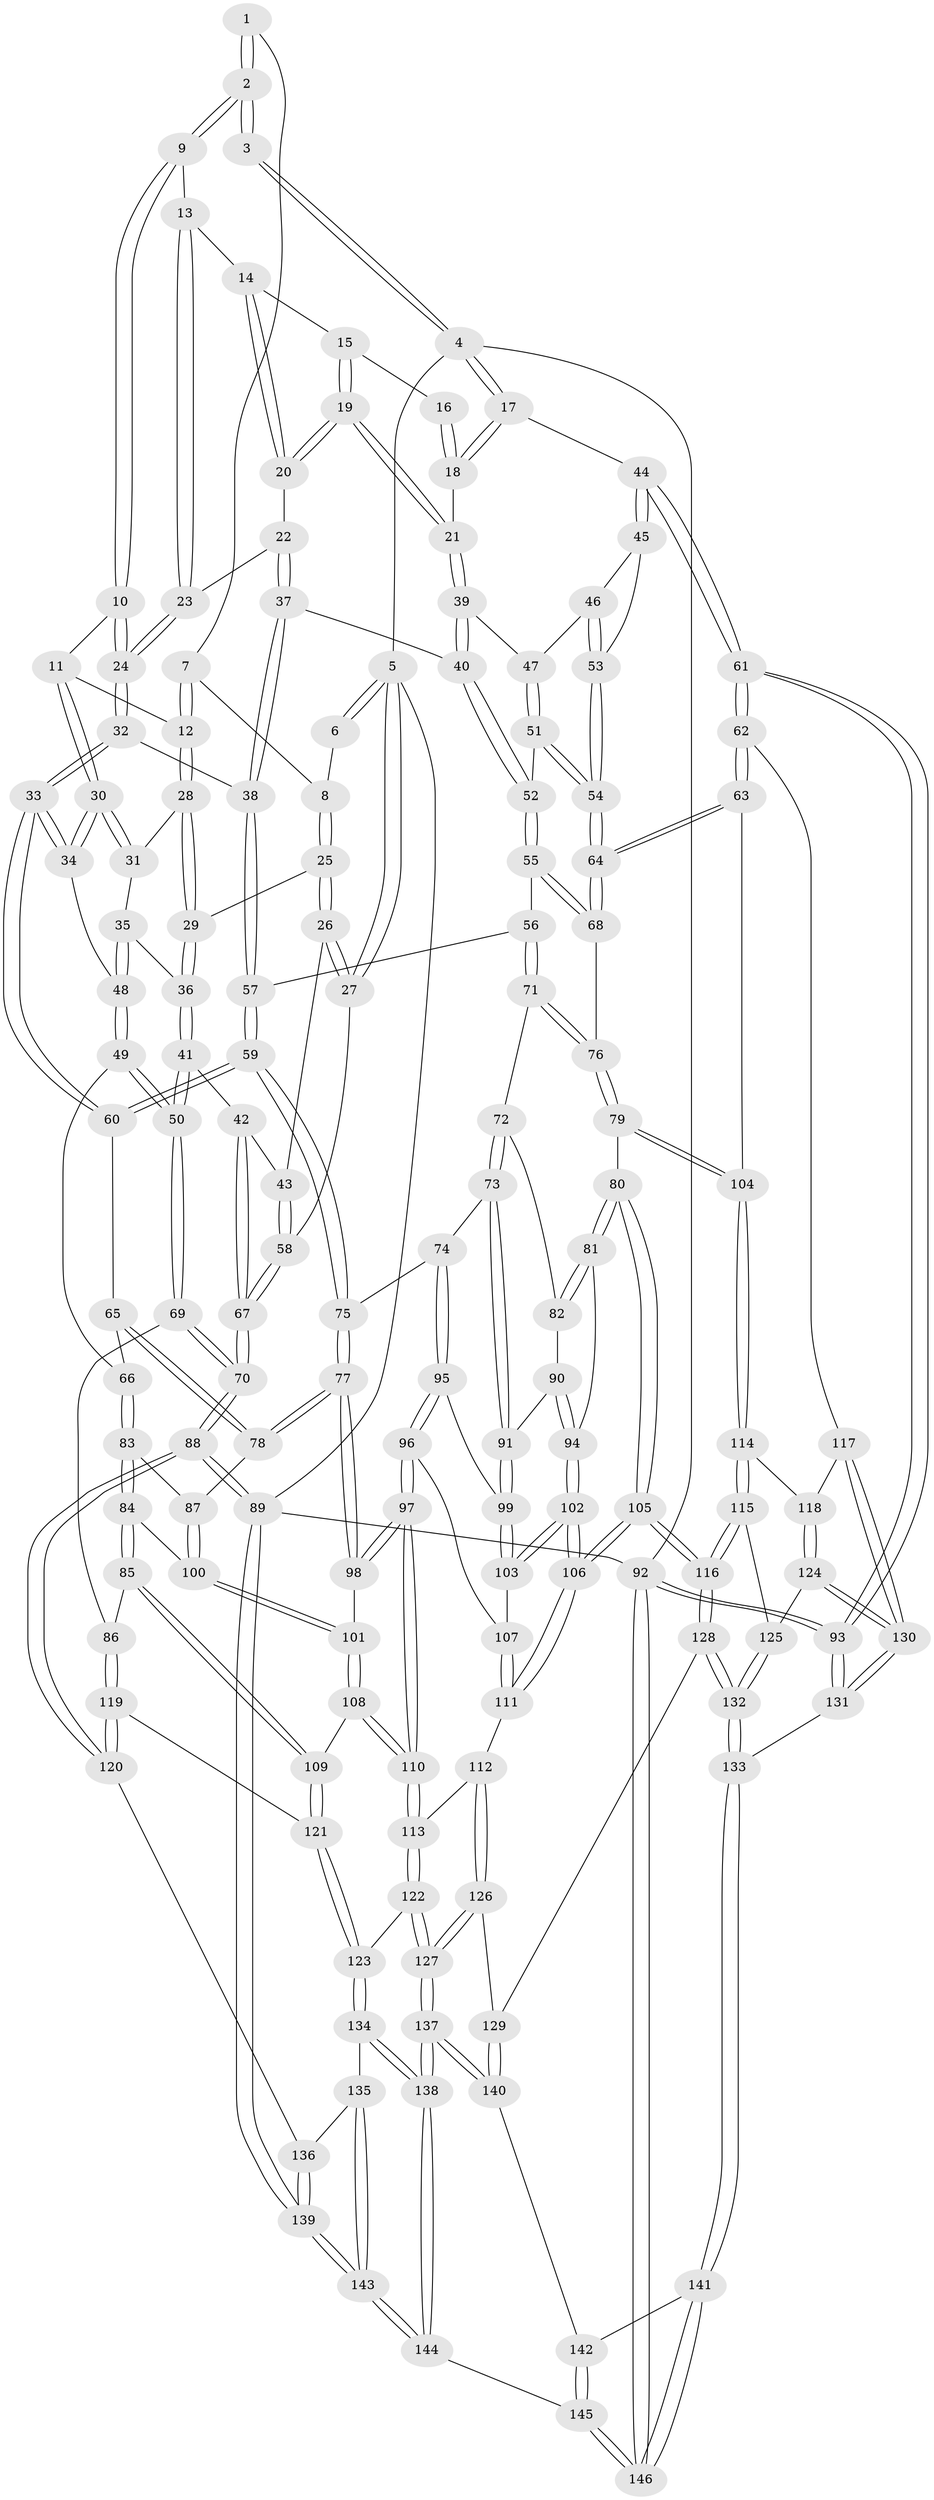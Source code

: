 // coarse degree distribution, {3: 0.45454545454545453, 2: 0.045454545454545456, 4: 0.5}
// Generated by graph-tools (version 1.1) at 2025/38/03/04/25 23:38:26]
// undirected, 146 vertices, 362 edges
graph export_dot {
  node [color=gray90,style=filled];
  1 [pos="+0.38027293354593833+0"];
  2 [pos="+0.5009633122713602+0"];
  3 [pos="+0.8143345174922109+0"];
  4 [pos="+1+0"];
  5 [pos="+0+0"];
  6 [pos="+0.11421618152497723+0"];
  7 [pos="+0.23874201006236886+0.06569851300697639"];
  8 [pos="+0.13496871857833762+0.09185897229635753"];
  9 [pos="+0.5079477710858986+0"];
  10 [pos="+0.49290274782197774+0"];
  11 [pos="+0.4122163820956368+0.06952271251939973"];
  12 [pos="+0.28343323548511956+0.13331925652098486"];
  13 [pos="+0.5429704626202057+0"];
  14 [pos="+0.6495329980912085+0.027619571116161635"];
  15 [pos="+0.7878601356126849+0.08821744311516284"];
  16 [pos="+0.8101013387220831+0.059400137239028664"];
  17 [pos="+1+0.0767284427672609"];
  18 [pos="+0.962083728292909+0.0999355640649151"];
  19 [pos="+0.7791423551478729+0.16592731812401165"];
  20 [pos="+0.7398769179877782+0.1651602227298027"];
  21 [pos="+0.79133428252024+0.17933063987052322"];
  22 [pos="+0.6934724692900033+0.17907778369343402"];
  23 [pos="+0.685490017857699+0.17293663944932702"];
  24 [pos="+0.5244399054418271+0.15707767992361604"];
  25 [pos="+0.11534531379397053+0.13099212008483144"];
  26 [pos="+0.0730120087006304+0.14355705545544334"];
  27 [pos="+0+0.06498078733991723"];
  28 [pos="+0.2778852100798967+0.14609091992104306"];
  29 [pos="+0.12185409690293182+0.13629366125239348"];
  30 [pos="+0.35633567403951866+0.23457663126028291"];
  31 [pos="+0.2790403849926513+0.17281233291658374"];
  32 [pos="+0.5254393796720201+0.19723304508021097"];
  33 [pos="+0.38664955518573135+0.3174774543347815"];
  34 [pos="+0.3792383101306464+0.3127045324895258"];
  35 [pos="+0.22693812920472758+0.22534962398335825"];
  36 [pos="+0.16602337824585195+0.1965673719466993"];
  37 [pos="+0.651374804104647+0.2543452620065711"];
  38 [pos="+0.6087782045658591+0.27924412972704105"];
  39 [pos="+0.7935287205783119+0.18582073546045796"];
  40 [pos="+0.7620930589501486+0.27856242551979643"];
  41 [pos="+0.12344372052139645+0.35308113481076703"];
  42 [pos="+0.09500603604199678+0.33902378078940754"];
  43 [pos="+0.07373313057216586+0.2962318041732975"];
  44 [pos="+1+0.12101094233421889"];
  45 [pos="+1+0.2053890879160584"];
  46 [pos="+0.8865041956572527+0.2395616191424359"];
  47 [pos="+0.87991010332543+0.23945308248923686"];
  48 [pos="+0.25002824043277555+0.3130453076771228"];
  49 [pos="+0.16379497100446302+0.37722641330039763"];
  50 [pos="+0.1501935669971809+0.3769256749482141"];
  51 [pos="+0.8096419246501845+0.3550165810150795"];
  52 [pos="+0.7813090750585853+0.34781475630758385"];
  53 [pos="+0.8972054113583612+0.3506031010716513"];
  54 [pos="+0.8665630560129471+0.3957501136696044"];
  55 [pos="+0.743967820195212+0.36938524711546844"];
  56 [pos="+0.6421801832491612+0.3748504426136495"];
  57 [pos="+0.6099950635239987+0.32780660976071685"];
  58 [pos="+0+0.14120841127093556"];
  59 [pos="+0.4389368345232729+0.391680988878129"];
  60 [pos="+0.4037552750251787+0.3621099724036449"];
  61 [pos="+1+0.5564021384942062"];
  62 [pos="+1+0.5594796904754189"];
  63 [pos="+0.9164308044042091+0.48425063178779976"];
  64 [pos="+0.9040199463308369+0.4660286208684866"];
  65 [pos="+0.36166377429429175+0.4037638495363423"];
  66 [pos="+0.18522857903678855+0.4000464504900147"];
  67 [pos="+0+0.4301925886836758"];
  68 [pos="+0.7463701754722657+0.44788803435472846"];
  69 [pos="+0.06454907321478126+0.5321525448502237"];
  70 [pos="+0+0.566495187970071"];
  71 [pos="+0.6402384733026513+0.38358152434410836"];
  72 [pos="+0.6245513371721886+0.41453305475870156"];
  73 [pos="+0.5136115808360217+0.46398908593177035"];
  74 [pos="+0.46745552563088594+0.450546154238201"];
  75 [pos="+0.4598401626425317+0.4418575746070516"];
  76 [pos="+0.7272550905165086+0.5004702698166669"];
  77 [pos="+0.37778494444549693+0.5165998294556543"];
  78 [pos="+0.32226279619761805+0.4494603115569361"];
  79 [pos="+0.7279153770887757+0.5347110805548396"];
  80 [pos="+0.7193048510391137+0.5383747109171577"];
  81 [pos="+0.6638937142904031+0.5201239348546987"];
  82 [pos="+0.6289605596916229+0.47159499482115225"];
  83 [pos="+0.1872774367876636+0.40252328187795683"];
  84 [pos="+0.19553063490212158+0.5352385994588755"];
  85 [pos="+0.15997750268567054+0.5584997228106109"];
  86 [pos="+0.09949148800796187+0.5581396041641501"];
  87 [pos="+0.279185762561346+0.47825189755210606"];
  88 [pos="+0+0.6828798460793257"];
  89 [pos="+0+1"];
  90 [pos="+0.5780178963636587+0.5068908889145641"];
  91 [pos="+0.5547824262797926+0.5108462415105739"];
  92 [pos="+1+1"];
  93 [pos="+1+1"];
  94 [pos="+0.6249049737455272+0.5416973968751205"];
  95 [pos="+0.4627990373560877+0.5390536610682826"];
  96 [pos="+0.4590341251442881+0.5628661362101585"];
  97 [pos="+0.4018819750112835+0.5981214982990626"];
  98 [pos="+0.3645861124723912+0.5480518702858718"];
  99 [pos="+0.5541831001939458+0.5403078416532953"];
  100 [pos="+0.2773328516337908+0.5239700527987515"];
  101 [pos="+0.28408063574507614+0.5362965246073343"];
  102 [pos="+0.582357096689021+0.6026308646663868"];
  103 [pos="+0.5554924475315396+0.5514465518703219"];
  104 [pos="+0.7747991891322911+0.5465443099366878"];
  105 [pos="+0.6324540873720642+0.7064115641198083"];
  106 [pos="+0.5848572576776133+0.662025045402128"];
  107 [pos="+0.4704941120935938+0.5699602862432279"];
  108 [pos="+0.2685758521986722+0.6296602621312254"];
  109 [pos="+0.2509351177637576+0.6440553080896768"];
  110 [pos="+0.3899547899250811+0.6468832161235654"];
  111 [pos="+0.5456626053060655+0.6555071352420618"];
  112 [pos="+0.44620504384119064+0.6822135289971039"];
  113 [pos="+0.39114668873872854+0.649527118923358"];
  114 [pos="+0.7992009512506117+0.6589403067557567"];
  115 [pos="+0.7334466503570396+0.7076053212460721"];
  116 [pos="+0.6419277705111377+0.7284557792470324"];
  117 [pos="+0.9650948383611989+0.6436777999987768"];
  118 [pos="+0.8492477603281202+0.6660185439374222"];
  119 [pos="+0.15148276044899167+0.7597927794058879"];
  120 [pos="+0.13127973227225515+0.7707115215171202"];
  121 [pos="+0.19756209749426495+0.7559714014601351"];
  122 [pos="+0.3140870133201654+0.8005047155780577"];
  123 [pos="+0.23921996957071867+0.7804468720493779"];
  124 [pos="+0.8351668614133378+0.7774443158337495"];
  125 [pos="+0.8236084671683664+0.7747500836706681"];
  126 [pos="+0.45418219826929934+0.8000903098255842"];
  127 [pos="+0.3666561741683152+0.8442652913150482"];
  128 [pos="+0.6273212846388986+0.7975325440529158"];
  129 [pos="+0.6003676460452199+0.8156290218895351"];
  130 [pos="+0.8861066574248645+0.8174211041602517"];
  131 [pos="+0.8978218191868466+0.8713959916600581"];
  132 [pos="+0.7027350937285594+0.8586302996003198"];
  133 [pos="+0.763205650471643+0.9292359351885401"];
  134 [pos="+0.22825007461992824+0.9109917682075326"];
  135 [pos="+0.16269216786023044+0.9226152585736452"];
  136 [pos="+0.11807479901821591+0.8250127051094777"];
  137 [pos="+0.37464233125792346+0.9437518544722474"];
  138 [pos="+0.37253993710065286+1"];
  139 [pos="+0+1"];
  140 [pos="+0.5897556181901097+0.8431393540659812"];
  141 [pos="+0.7527115902420028+0.9961431746161978"];
  142 [pos="+0.5635081090461429+0.9364446746120443"];
  143 [pos="+0.13260665299538418+1"];
  144 [pos="+0.37646730144401475+1"];
  145 [pos="+0.45112209824272814+1"];
  146 [pos="+0.7447517502693713+1"];
  1 -- 2;
  1 -- 2;
  1 -- 7;
  2 -- 3;
  2 -- 3;
  2 -- 9;
  2 -- 9;
  3 -- 4;
  3 -- 4;
  4 -- 5;
  4 -- 17;
  4 -- 17;
  4 -- 92;
  5 -- 6;
  5 -- 6;
  5 -- 27;
  5 -- 27;
  5 -- 89;
  6 -- 8;
  7 -- 8;
  7 -- 12;
  7 -- 12;
  8 -- 25;
  8 -- 25;
  9 -- 10;
  9 -- 10;
  9 -- 13;
  10 -- 11;
  10 -- 24;
  10 -- 24;
  11 -- 12;
  11 -- 30;
  11 -- 30;
  12 -- 28;
  12 -- 28;
  13 -- 14;
  13 -- 23;
  13 -- 23;
  14 -- 15;
  14 -- 20;
  14 -- 20;
  15 -- 16;
  15 -- 19;
  15 -- 19;
  16 -- 18;
  16 -- 18;
  17 -- 18;
  17 -- 18;
  17 -- 44;
  18 -- 21;
  19 -- 20;
  19 -- 20;
  19 -- 21;
  19 -- 21;
  20 -- 22;
  21 -- 39;
  21 -- 39;
  22 -- 23;
  22 -- 37;
  22 -- 37;
  23 -- 24;
  23 -- 24;
  24 -- 32;
  24 -- 32;
  25 -- 26;
  25 -- 26;
  25 -- 29;
  26 -- 27;
  26 -- 27;
  26 -- 43;
  27 -- 58;
  28 -- 29;
  28 -- 29;
  28 -- 31;
  29 -- 36;
  29 -- 36;
  30 -- 31;
  30 -- 31;
  30 -- 34;
  30 -- 34;
  31 -- 35;
  32 -- 33;
  32 -- 33;
  32 -- 38;
  33 -- 34;
  33 -- 34;
  33 -- 60;
  33 -- 60;
  34 -- 48;
  35 -- 36;
  35 -- 48;
  35 -- 48;
  36 -- 41;
  36 -- 41;
  37 -- 38;
  37 -- 38;
  37 -- 40;
  38 -- 57;
  38 -- 57;
  39 -- 40;
  39 -- 40;
  39 -- 47;
  40 -- 52;
  40 -- 52;
  41 -- 42;
  41 -- 50;
  41 -- 50;
  42 -- 43;
  42 -- 67;
  42 -- 67;
  43 -- 58;
  43 -- 58;
  44 -- 45;
  44 -- 45;
  44 -- 61;
  44 -- 61;
  45 -- 46;
  45 -- 53;
  46 -- 47;
  46 -- 53;
  46 -- 53;
  47 -- 51;
  47 -- 51;
  48 -- 49;
  48 -- 49;
  49 -- 50;
  49 -- 50;
  49 -- 66;
  50 -- 69;
  50 -- 69;
  51 -- 52;
  51 -- 54;
  51 -- 54;
  52 -- 55;
  52 -- 55;
  53 -- 54;
  53 -- 54;
  54 -- 64;
  54 -- 64;
  55 -- 56;
  55 -- 68;
  55 -- 68;
  56 -- 57;
  56 -- 71;
  56 -- 71;
  57 -- 59;
  57 -- 59;
  58 -- 67;
  58 -- 67;
  59 -- 60;
  59 -- 60;
  59 -- 75;
  59 -- 75;
  60 -- 65;
  61 -- 62;
  61 -- 62;
  61 -- 93;
  61 -- 93;
  62 -- 63;
  62 -- 63;
  62 -- 117;
  63 -- 64;
  63 -- 64;
  63 -- 104;
  64 -- 68;
  64 -- 68;
  65 -- 66;
  65 -- 78;
  65 -- 78;
  66 -- 83;
  66 -- 83;
  67 -- 70;
  67 -- 70;
  68 -- 76;
  69 -- 70;
  69 -- 70;
  69 -- 86;
  70 -- 88;
  70 -- 88;
  71 -- 72;
  71 -- 76;
  71 -- 76;
  72 -- 73;
  72 -- 73;
  72 -- 82;
  73 -- 74;
  73 -- 91;
  73 -- 91;
  74 -- 75;
  74 -- 95;
  74 -- 95;
  75 -- 77;
  75 -- 77;
  76 -- 79;
  76 -- 79;
  77 -- 78;
  77 -- 78;
  77 -- 98;
  77 -- 98;
  78 -- 87;
  79 -- 80;
  79 -- 104;
  79 -- 104;
  80 -- 81;
  80 -- 81;
  80 -- 105;
  80 -- 105;
  81 -- 82;
  81 -- 82;
  81 -- 94;
  82 -- 90;
  83 -- 84;
  83 -- 84;
  83 -- 87;
  84 -- 85;
  84 -- 85;
  84 -- 100;
  85 -- 86;
  85 -- 109;
  85 -- 109;
  86 -- 119;
  86 -- 119;
  87 -- 100;
  87 -- 100;
  88 -- 89;
  88 -- 89;
  88 -- 120;
  88 -- 120;
  89 -- 139;
  89 -- 139;
  89 -- 92;
  90 -- 91;
  90 -- 94;
  90 -- 94;
  91 -- 99;
  91 -- 99;
  92 -- 93;
  92 -- 93;
  92 -- 146;
  92 -- 146;
  93 -- 131;
  93 -- 131;
  94 -- 102;
  94 -- 102;
  95 -- 96;
  95 -- 96;
  95 -- 99;
  96 -- 97;
  96 -- 97;
  96 -- 107;
  97 -- 98;
  97 -- 98;
  97 -- 110;
  97 -- 110;
  98 -- 101;
  99 -- 103;
  99 -- 103;
  100 -- 101;
  100 -- 101;
  101 -- 108;
  101 -- 108;
  102 -- 103;
  102 -- 103;
  102 -- 106;
  102 -- 106;
  103 -- 107;
  104 -- 114;
  104 -- 114;
  105 -- 106;
  105 -- 106;
  105 -- 116;
  105 -- 116;
  106 -- 111;
  106 -- 111;
  107 -- 111;
  107 -- 111;
  108 -- 109;
  108 -- 110;
  108 -- 110;
  109 -- 121;
  109 -- 121;
  110 -- 113;
  110 -- 113;
  111 -- 112;
  112 -- 113;
  112 -- 126;
  112 -- 126;
  113 -- 122;
  113 -- 122;
  114 -- 115;
  114 -- 115;
  114 -- 118;
  115 -- 116;
  115 -- 116;
  115 -- 125;
  116 -- 128;
  116 -- 128;
  117 -- 118;
  117 -- 130;
  117 -- 130;
  118 -- 124;
  118 -- 124;
  119 -- 120;
  119 -- 120;
  119 -- 121;
  120 -- 136;
  121 -- 123;
  121 -- 123;
  122 -- 123;
  122 -- 127;
  122 -- 127;
  123 -- 134;
  123 -- 134;
  124 -- 125;
  124 -- 130;
  124 -- 130;
  125 -- 132;
  125 -- 132;
  126 -- 127;
  126 -- 127;
  126 -- 129;
  127 -- 137;
  127 -- 137;
  128 -- 129;
  128 -- 132;
  128 -- 132;
  129 -- 140;
  129 -- 140;
  130 -- 131;
  130 -- 131;
  131 -- 133;
  132 -- 133;
  132 -- 133;
  133 -- 141;
  133 -- 141;
  134 -- 135;
  134 -- 138;
  134 -- 138;
  135 -- 136;
  135 -- 143;
  135 -- 143;
  136 -- 139;
  136 -- 139;
  137 -- 138;
  137 -- 138;
  137 -- 140;
  137 -- 140;
  138 -- 144;
  138 -- 144;
  139 -- 143;
  139 -- 143;
  140 -- 142;
  141 -- 142;
  141 -- 146;
  141 -- 146;
  142 -- 145;
  142 -- 145;
  143 -- 144;
  143 -- 144;
  144 -- 145;
  145 -- 146;
  145 -- 146;
}
